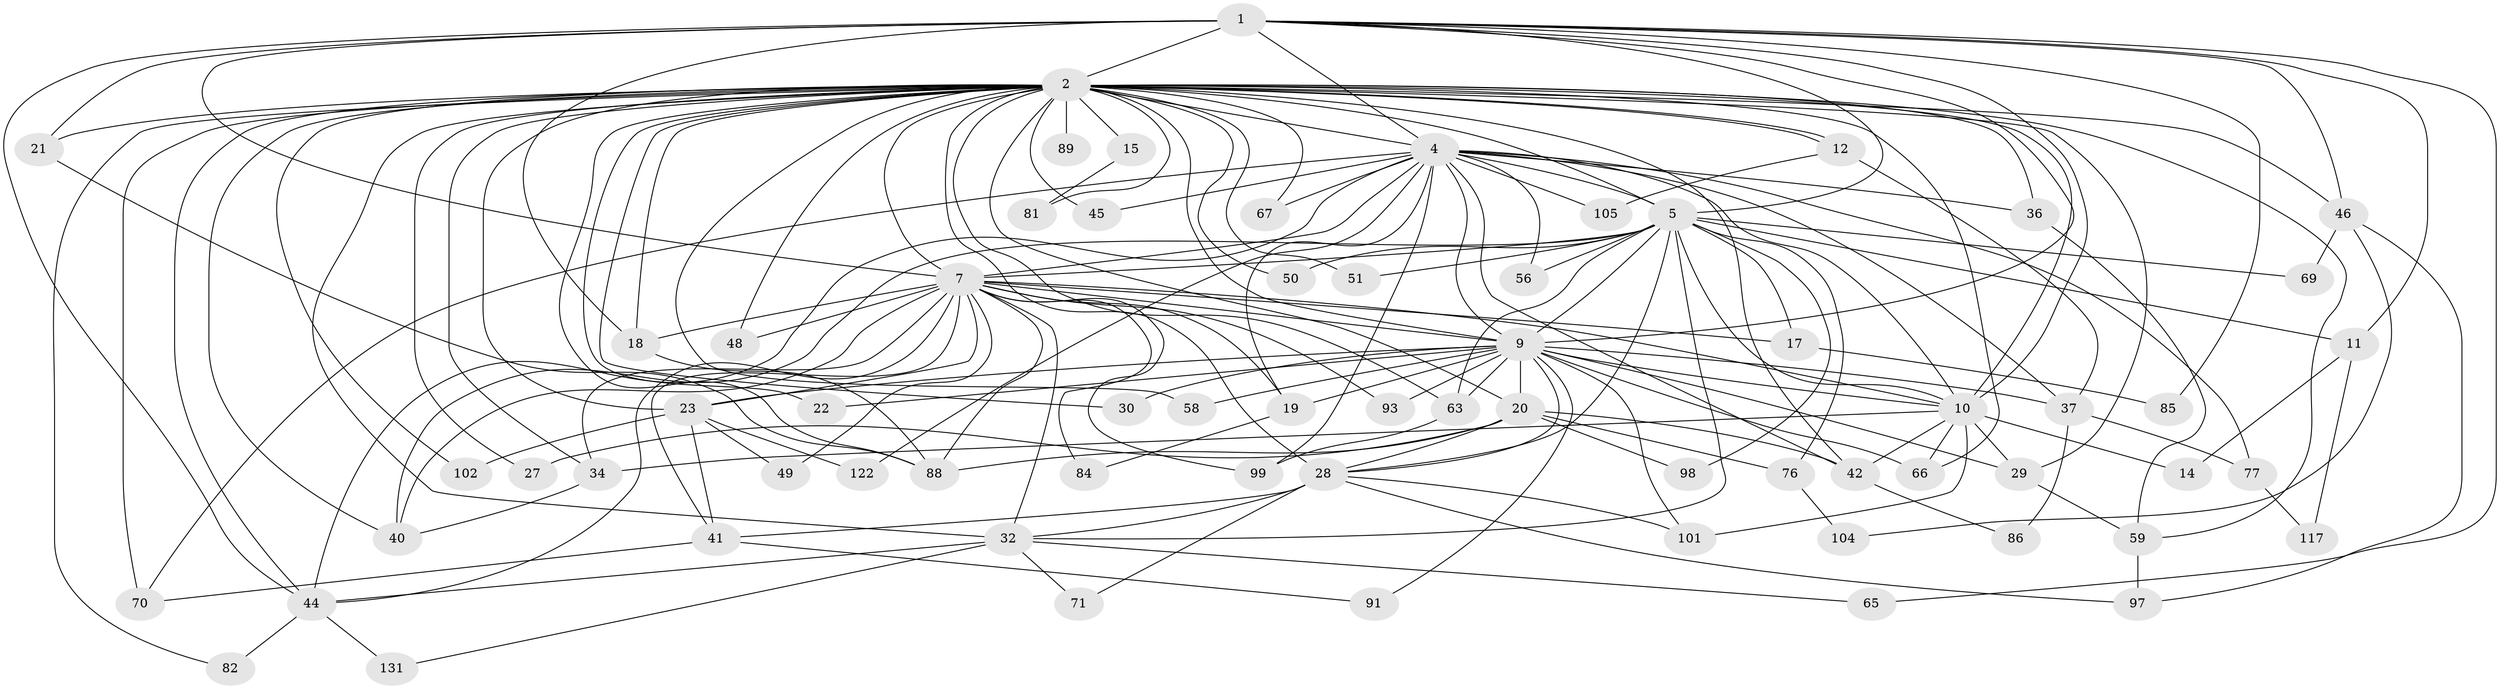 // original degree distribution, {18: 0.007407407407407408, 28: 0.007407407407407408, 31: 0.007407407407407408, 24: 0.022222222222222223, 19: 0.007407407407407408, 11: 0.007407407407407408, 27: 0.007407407407407408, 16: 0.007407407407407408, 4: 0.1259259259259259, 5: 0.06666666666666667, 2: 0.4888888888888889, 3: 0.2074074074074074, 9: 0.014814814814814815, 7: 0.022222222222222223}
// Generated by graph-tools (version 1.1) at 2025/14/03/09/25 04:14:01]
// undirected, 67 vertices, 167 edges
graph export_dot {
graph [start="1"]
  node [color=gray90,style=filled];
  1;
  2 [super="+112+126+115+129+87+80+3+53"];
  4 [super="+74"];
  5 [super="+8+16+31"];
  7 [super="+55+83+26+60+79+90"];
  9 [super="+52"];
  10;
  11;
  12;
  14;
  15;
  17;
  18 [super="+120+125"];
  19;
  20;
  21;
  22;
  23;
  27 [super="+38+119"];
  28 [super="+33+47"];
  29 [super="+75"];
  30;
  32;
  34 [super="+113"];
  36;
  37;
  40;
  41;
  42 [super="+64"];
  44 [super="+61+128+78"];
  45;
  46 [super="+111"];
  48;
  49;
  50;
  51;
  56;
  58;
  59;
  63 [super="+96"];
  65;
  66 [super="+118"];
  67;
  69;
  70 [super="+116"];
  71;
  76;
  77;
  81;
  82;
  84;
  85;
  86;
  88 [super="+103+95"];
  89;
  91;
  93;
  97;
  98;
  99;
  101 [super="+133"];
  102;
  104;
  105;
  117;
  122;
  131;
  1 -- 2 [weight=5];
  1 -- 4;
  1 -- 5 [weight=2];
  1 -- 7;
  1 -- 9;
  1 -- 10;
  1 -- 11;
  1 -- 21;
  1 -- 46;
  1 -- 65;
  1 -- 85;
  1 -- 18;
  1 -- 44;
  2 -- 4 [weight=3];
  2 -- 5 [weight=8];
  2 -- 7 [weight=8];
  2 -- 9 [weight=4];
  2 -- 10 [weight=4];
  2 -- 12;
  2 -- 12;
  2 -- 18;
  2 -- 30 [weight=2];
  2 -- 40;
  2 -- 51;
  2 -- 66;
  2 -- 81;
  2 -- 88 [weight=3];
  2 -- 23;
  2 -- 20 [weight=2];
  2 -- 70 [weight=2];
  2 -- 28 [weight=3];
  2 -- 82;
  2 -- 67;
  2 -- 15 [weight=2];
  2 -- 21;
  2 -- 22;
  2 -- 89 [weight=2];
  2 -- 27 [weight=2];
  2 -- 29;
  2 -- 32 [weight=2];
  2 -- 34;
  2 -- 36;
  2 -- 102;
  2 -- 42;
  2 -- 44 [weight=2];
  2 -- 45;
  2 -- 46;
  2 -- 48 [weight=2];
  2 -- 50 [weight=2];
  2 -- 58 [weight=2];
  2 -- 59;
  2 -- 63;
  4 -- 5 [weight=2];
  4 -- 7;
  4 -- 9 [weight=2];
  4 -- 10;
  4 -- 36;
  4 -- 37;
  4 -- 42;
  4 -- 44 [weight=2];
  4 -- 45;
  4 -- 56;
  4 -- 67;
  4 -- 70;
  4 -- 77;
  4 -- 99;
  4 -- 105;
  4 -- 122;
  4 -- 19;
  5 -- 7 [weight=3];
  5 -- 9 [weight=3];
  5 -- 10 [weight=2];
  5 -- 11;
  5 -- 17;
  5 -- 40;
  5 -- 50;
  5 -- 76;
  5 -- 98;
  5 -- 51;
  5 -- 28;
  5 -- 32;
  5 -- 56;
  5 -- 69;
  5 -- 63;
  7 -- 9 [weight=2];
  7 -- 10;
  7 -- 17;
  7 -- 18;
  7 -- 19 [weight=2];
  7 -- 23;
  7 -- 84;
  7 -- 32;
  7 -- 48;
  7 -- 34;
  7 -- 49;
  7 -- 88 [weight=2];
  7 -- 99;
  7 -- 40;
  7 -- 41;
  7 -- 93;
  7 -- 44;
  9 -- 10;
  9 -- 19;
  9 -- 20;
  9 -- 22;
  9 -- 23;
  9 -- 28;
  9 -- 29;
  9 -- 30;
  9 -- 58;
  9 -- 63 [weight=2];
  9 -- 66;
  9 -- 91;
  9 -- 93;
  9 -- 101;
  9 -- 37;
  10 -- 14;
  10 -- 34;
  10 -- 101;
  10 -- 42;
  10 -- 29;
  10 -- 66;
  11 -- 14;
  11 -- 117;
  12 -- 37;
  12 -- 105;
  15 -- 81;
  17 -- 85;
  18 -- 88;
  19 -- 84;
  20 -- 28;
  20 -- 42;
  20 -- 76;
  20 -- 98;
  20 -- 27;
  20 -- 88;
  21 -- 88;
  23 -- 41;
  23 -- 49;
  23 -- 102;
  23 -- 122;
  28 -- 41;
  28 -- 101;
  28 -- 32;
  28 -- 97;
  28 -- 71;
  29 -- 59;
  32 -- 65;
  32 -- 71;
  32 -- 131;
  32 -- 44;
  34 -- 40;
  36 -- 59;
  37 -- 77;
  37 -- 86;
  41 -- 91;
  41 -- 70;
  42 -- 86;
  44 -- 82;
  44 -- 131;
  46 -- 69;
  46 -- 104;
  46 -- 97;
  59 -- 97;
  63 -- 99;
  76 -- 104;
  77 -- 117;
}
